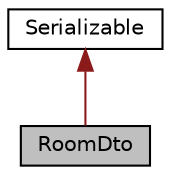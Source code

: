 digraph "RoomDto"
{
 // LATEX_PDF_SIZE
  edge [fontname="Helvetica",fontsize="10",labelfontname="Helvetica",labelfontsize="10"];
  node [fontname="Helvetica",fontsize="10",shape=record];
  Node1 [label="RoomDto",height=0.2,width=0.4,color="black", fillcolor="grey75", style="filled", fontcolor="black",tooltip=" "];
  Node2 -> Node1 [dir="back",color="firebrick4",fontsize="10",style="solid"];
  Node2 [label="Serializable",height=0.2,width=0.4,color="black", fillcolor="white", style="filled",URL="$classSerializable.html",tooltip=" "];
}
